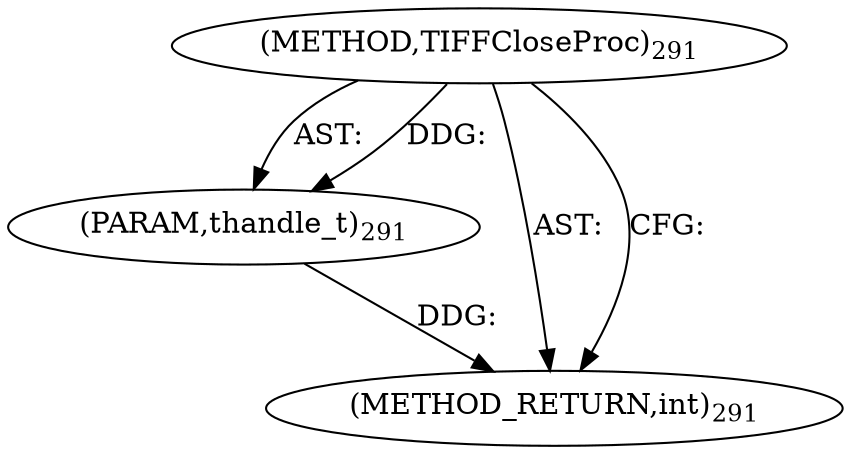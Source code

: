 digraph "TIFFCloseProc" {  
"8320" [label = <(METHOD,TIFFCloseProc)<SUB>291</SUB>> ]
"8321" [label = <(PARAM,thandle_t)<SUB>291</SUB>> ]
"8322" [label = <(METHOD_RETURN,int)<SUB>291</SUB>> ]
  "8320" -> "8321"  [ label = "AST: "] 
  "8320" -> "8322"  [ label = "AST: "] 
  "8320" -> "8322"  [ label = "CFG: "] 
  "8321" -> "8322"  [ label = "DDG: "] 
  "8320" -> "8321"  [ label = "DDG: "] 
}
